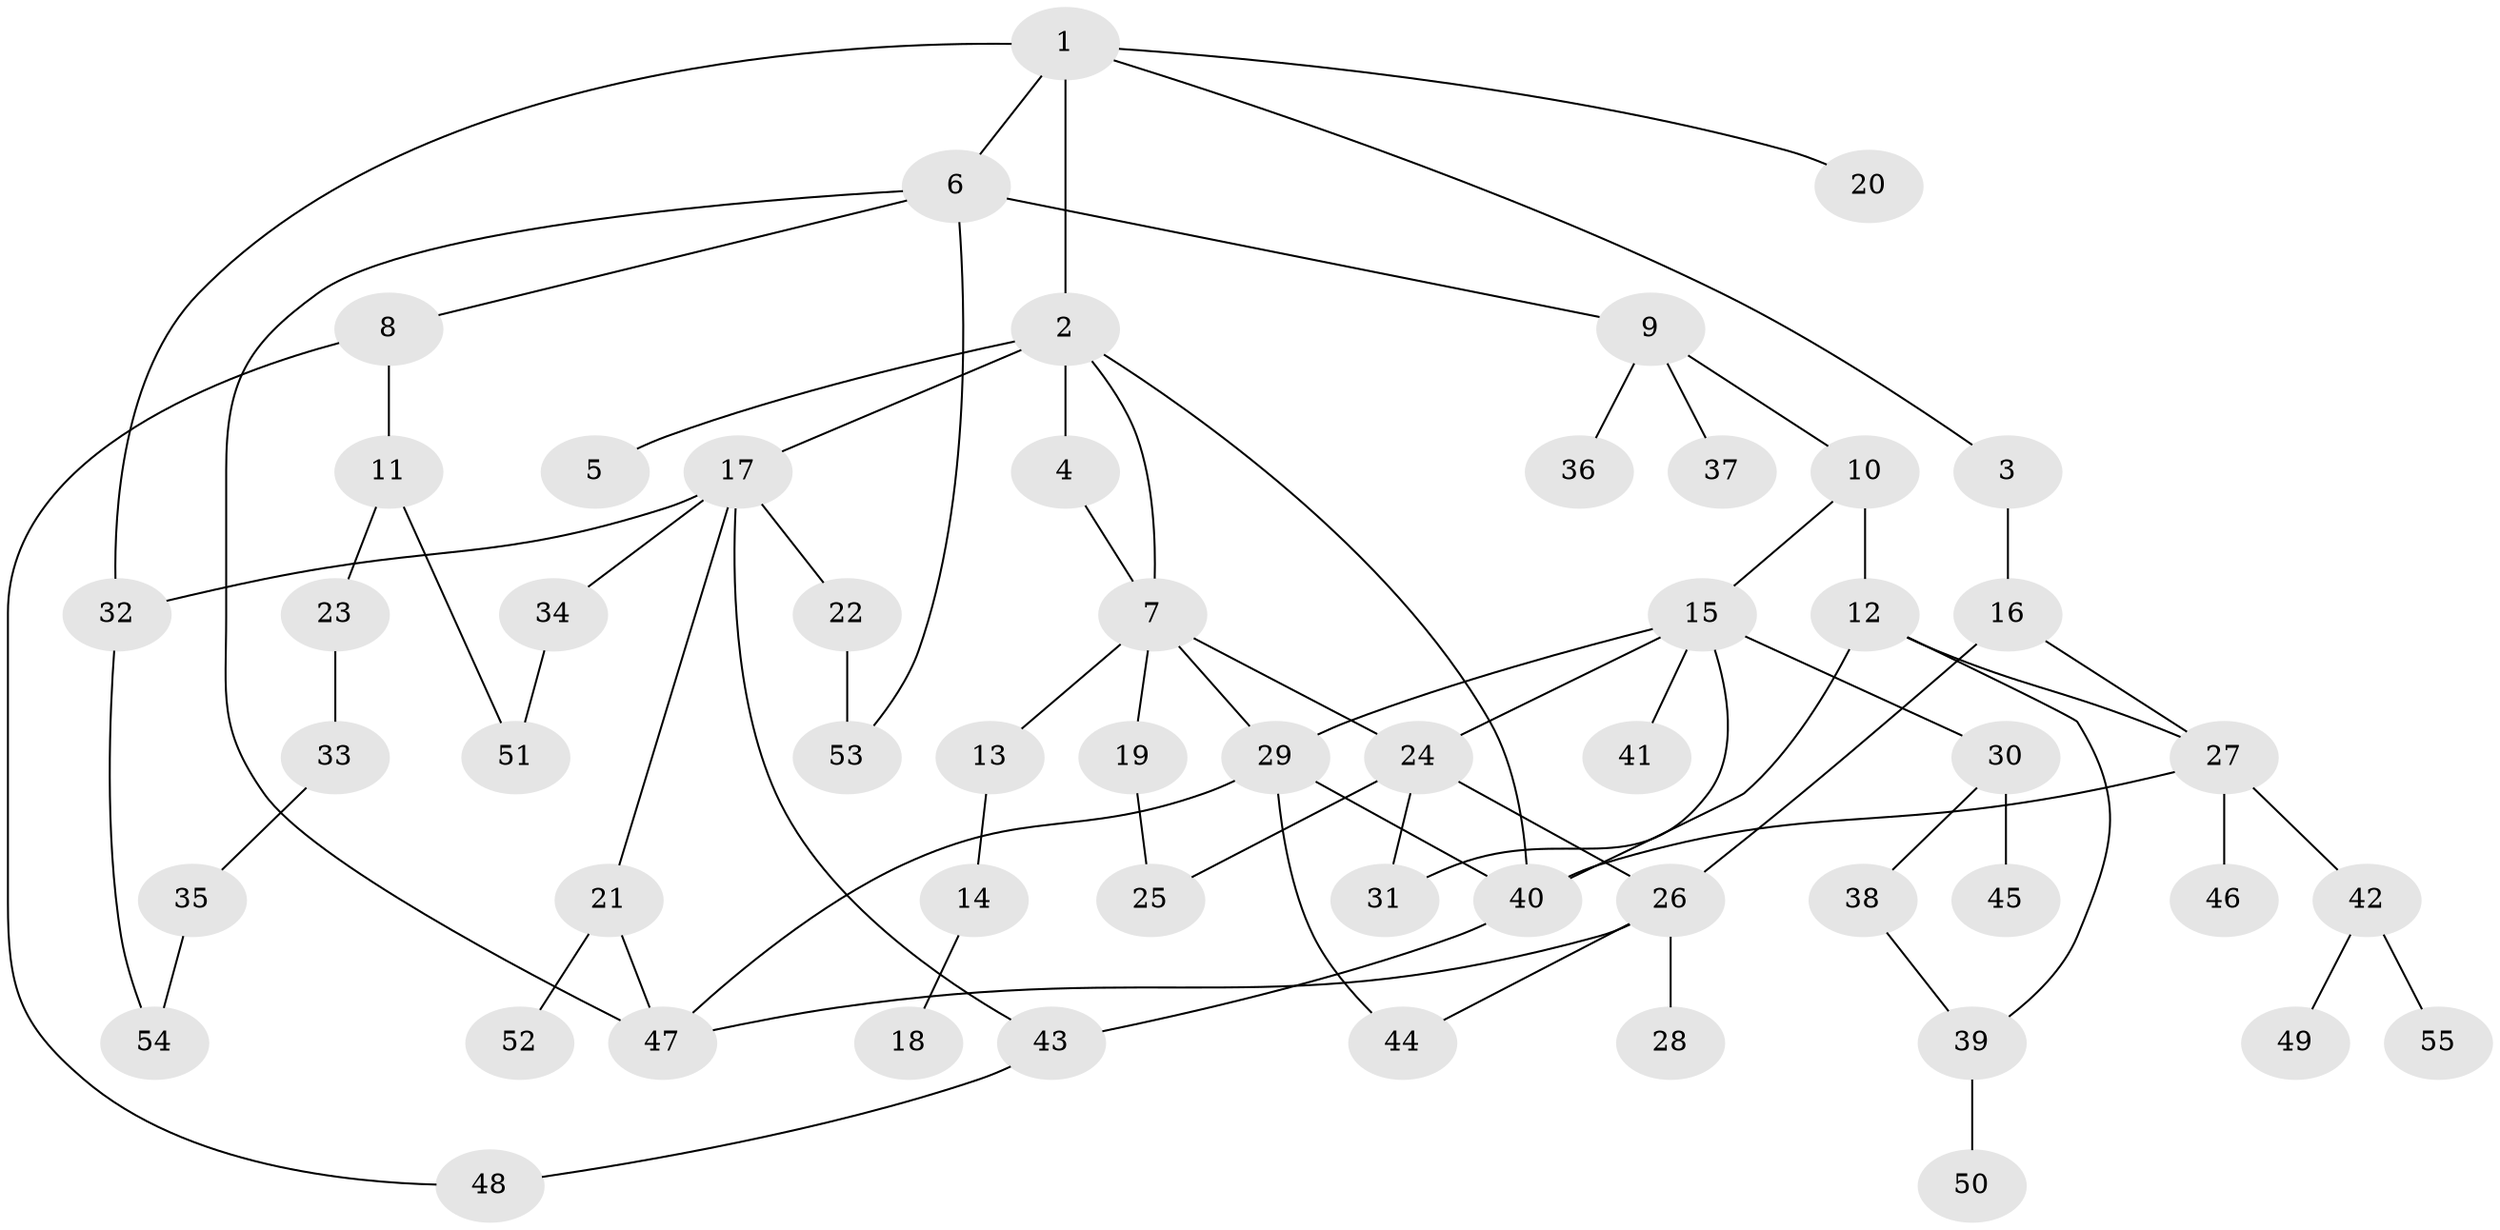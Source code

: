 // original degree distribution, {6: 0.06422018348623854, 4: 0.10091743119266056, 2: 0.28440366972477066, 3: 0.13761467889908258, 7: 0.01834862385321101, 1: 0.3761467889908257, 5: 0.01834862385321101}
// Generated by graph-tools (version 1.1) at 2025/34/03/09/25 02:34:00]
// undirected, 55 vertices, 75 edges
graph export_dot {
graph [start="1"]
  node [color=gray90,style=filled];
  1;
  2;
  3;
  4;
  5;
  6;
  7;
  8;
  9;
  10;
  11;
  12;
  13;
  14;
  15;
  16;
  17;
  18;
  19;
  20;
  21;
  22;
  23;
  24;
  25;
  26;
  27;
  28;
  29;
  30;
  31;
  32;
  33;
  34;
  35;
  36;
  37;
  38;
  39;
  40;
  41;
  42;
  43;
  44;
  45;
  46;
  47;
  48;
  49;
  50;
  51;
  52;
  53;
  54;
  55;
  1 -- 2 [weight=1.0];
  1 -- 3 [weight=1.0];
  1 -- 6 [weight=1.0];
  1 -- 20 [weight=1.0];
  1 -- 32 [weight=1.0];
  2 -- 4 [weight=1.0];
  2 -- 5 [weight=1.0];
  2 -- 7 [weight=1.0];
  2 -- 17 [weight=1.0];
  2 -- 40 [weight=1.0];
  3 -- 16 [weight=2.0];
  4 -- 7 [weight=1.0];
  6 -- 8 [weight=1.0];
  6 -- 9 [weight=1.0];
  6 -- 47 [weight=1.0];
  6 -- 53 [weight=1.0];
  7 -- 13 [weight=1.0];
  7 -- 19 [weight=1.0];
  7 -- 24 [weight=1.0];
  7 -- 29 [weight=1.0];
  8 -- 11 [weight=1.0];
  8 -- 48 [weight=1.0];
  9 -- 10 [weight=1.0];
  9 -- 36 [weight=1.0];
  9 -- 37 [weight=2.0];
  10 -- 12 [weight=3.0];
  10 -- 15 [weight=1.0];
  11 -- 23 [weight=1.0];
  11 -- 51 [weight=1.0];
  12 -- 27 [weight=1.0];
  12 -- 39 [weight=1.0];
  12 -- 40 [weight=1.0];
  13 -- 14 [weight=1.0];
  14 -- 18 [weight=1.0];
  15 -- 24 [weight=1.0];
  15 -- 29 [weight=1.0];
  15 -- 30 [weight=1.0];
  15 -- 31 [weight=1.0];
  15 -- 41 [weight=1.0];
  16 -- 26 [weight=1.0];
  16 -- 27 [weight=1.0];
  17 -- 21 [weight=1.0];
  17 -- 22 [weight=1.0];
  17 -- 32 [weight=1.0];
  17 -- 34 [weight=1.0];
  17 -- 43 [weight=1.0];
  19 -- 25 [weight=1.0];
  21 -- 47 [weight=3.0];
  21 -- 52 [weight=1.0];
  22 -- 53 [weight=1.0];
  23 -- 33 [weight=2.0];
  24 -- 25 [weight=1.0];
  24 -- 26 [weight=1.0];
  24 -- 31 [weight=1.0];
  26 -- 28 [weight=1.0];
  26 -- 44 [weight=1.0];
  26 -- 47 [weight=1.0];
  27 -- 40 [weight=1.0];
  27 -- 42 [weight=1.0];
  27 -- 46 [weight=1.0];
  29 -- 40 [weight=1.0];
  29 -- 44 [weight=1.0];
  29 -- 47 [weight=2.0];
  30 -- 38 [weight=1.0];
  30 -- 45 [weight=1.0];
  32 -- 54 [weight=1.0];
  33 -- 35 [weight=1.0];
  34 -- 51 [weight=1.0];
  35 -- 54 [weight=1.0];
  38 -- 39 [weight=1.0];
  39 -- 50 [weight=1.0];
  40 -- 43 [weight=1.0];
  42 -- 49 [weight=1.0];
  42 -- 55 [weight=1.0];
  43 -- 48 [weight=1.0];
}
